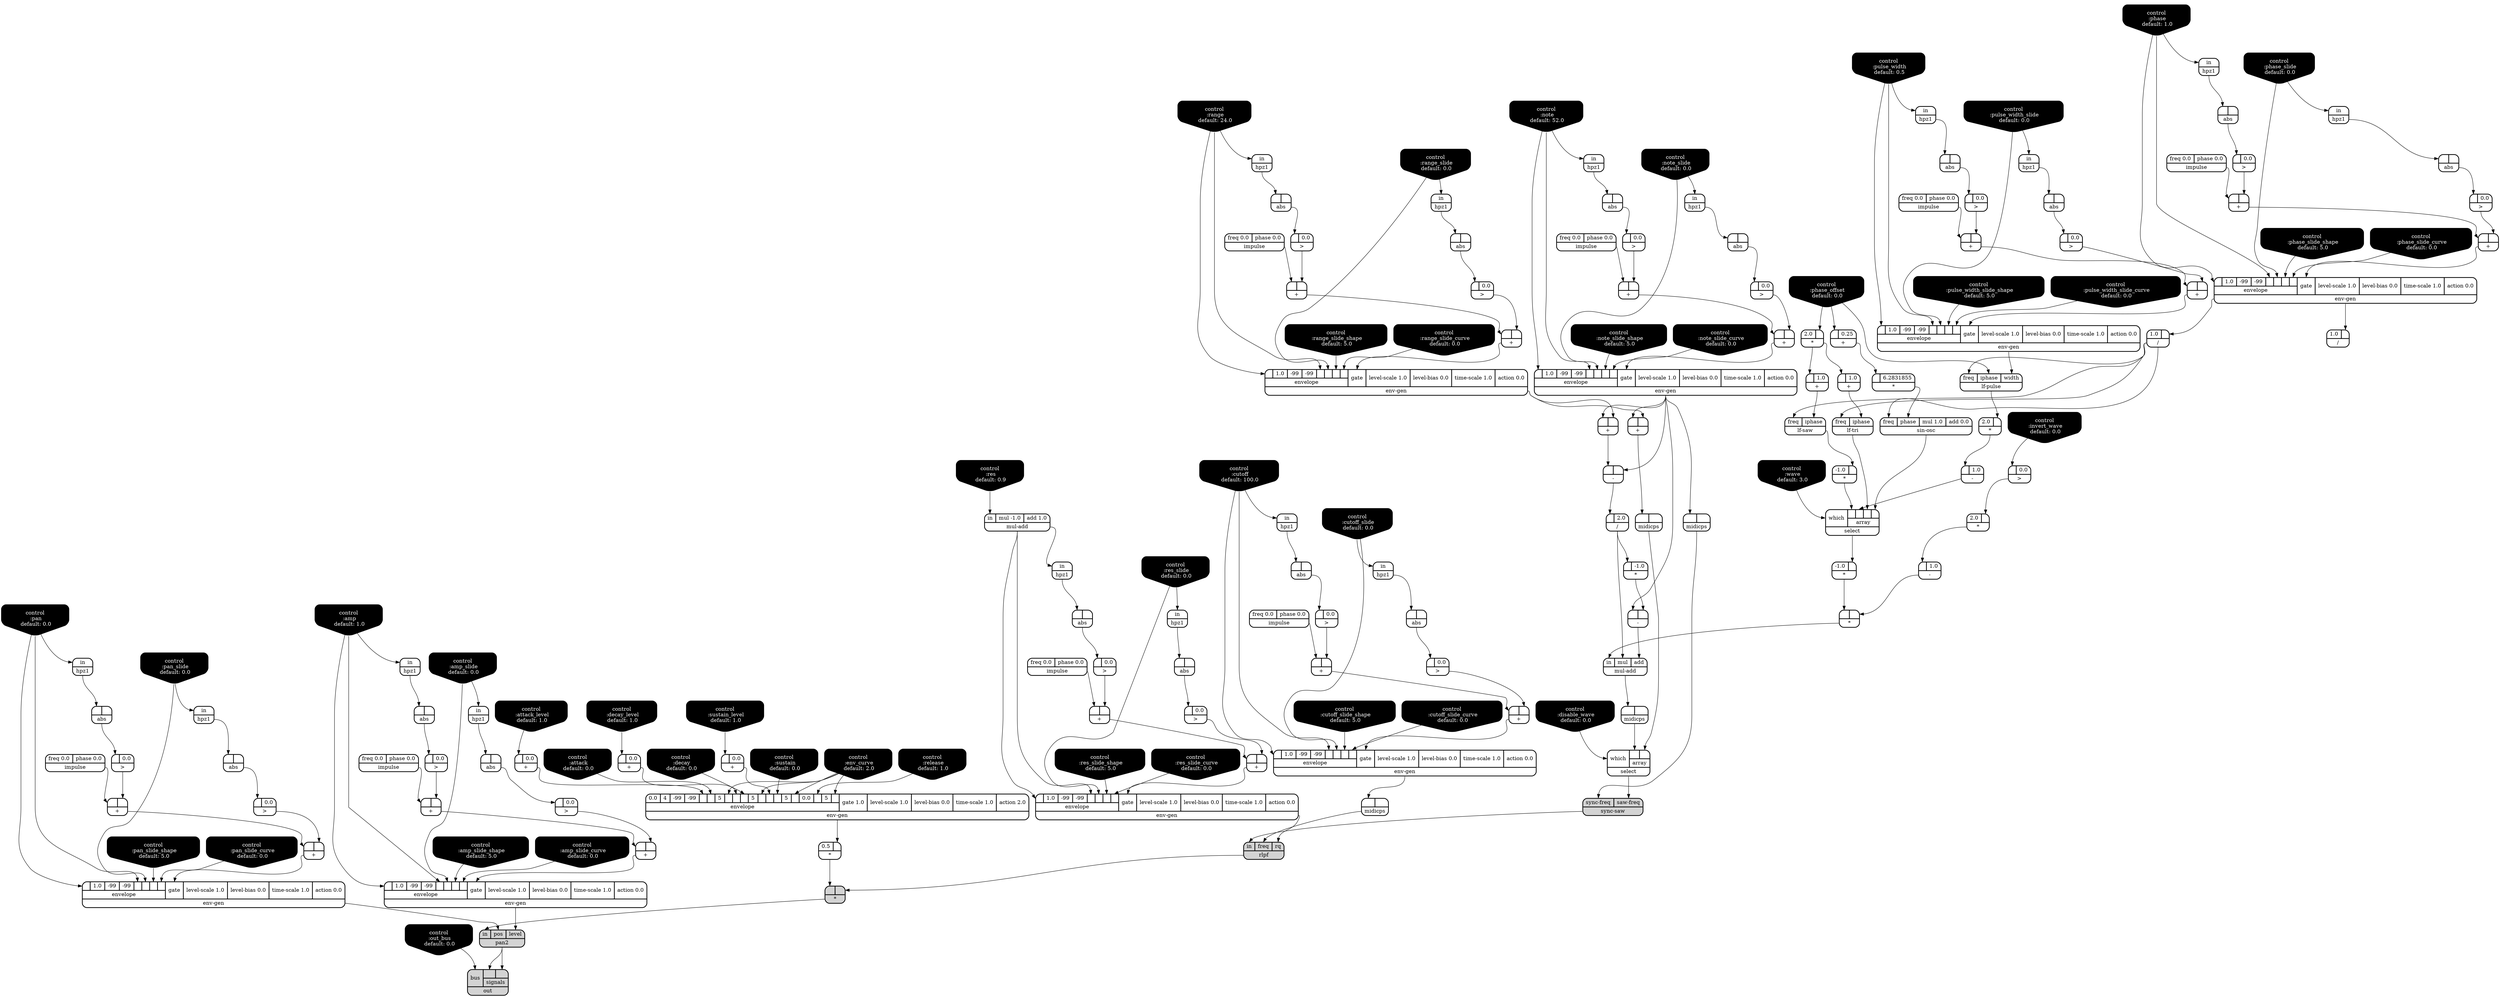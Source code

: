 digraph synthdef {
68 [label = "{{ <a> |<b> -1.0} |<__UG_NAME__>* }" style="bold, rounded" shape=record rankdir=LR];
76 [label = "{{ <a> 0.5|<b> } |<__UG_NAME__>* }" style="bold, rounded" shape=record rankdir=LR];
88 [label = "{{ <a> 2.0|<b> } |<__UG_NAME__>* }" style="bold, rounded" shape=record rankdir=LR];
91 [label = "{{ <a> -1.0|<b> } |<__UG_NAME__>* }" style="bold, rounded" shape=record rankdir=LR];
103 [label = "{{ <a> 2.0|<b> } |<__UG_NAME__>* }" style="bold, rounded" shape=record rankdir=LR];
108 [label = "{{ <a> |<b> 6.2831855} |<__UG_NAME__>* }" style="bold, rounded" shape=record rankdir=LR];
111 [label = "{{ <a> -1.0|<b> } |<__UG_NAME__>* }" style="bold, rounded" shape=record rankdir=LR];
113 [label = "{{ <a> 2.0|<b> } |<__UG_NAME__>* }" style="bold, rounded" shape=record rankdir=LR];
115 [label = "{{ <a> |<b> } |<__UG_NAME__>* }" style="bold, rounded" shape=record rankdir=LR];
145 [label = "{{ <a> |<b> } |<__UG_NAME__>* }" style="filled, bold, rounded"  shape=record rankdir=LR];
49 [label = "{{ <a> |<b> } |<__UG_NAME__>+ }" style="bold, rounded" shape=record rankdir=LR];
53 [label = "{{ <a> |<b> } |<__UG_NAME__>+ }" style="bold, rounded" shape=record rankdir=LR];
59 [label = "{{ <a> |<b> } |<__UG_NAME__>+ }" style="bold, rounded" shape=record rankdir=LR];
63 [label = "{{ <a> |<b> } |<__UG_NAME__>+ }" style="bold, rounded" shape=record rankdir=LR];
65 [label = "{{ <a> |<b> } |<__UG_NAME__>+ }" style="bold, rounded" shape=record rankdir=LR];
72 [label = "{{ <a> |<b> 0.0} |<__UG_NAME__>+ }" style="bold, rounded" shape=record rankdir=LR];
73 [label = "{{ <a> |<b> 0.0} |<__UG_NAME__>+ }" style="bold, rounded" shape=record rankdir=LR];
74 [label = "{{ <a> |<b> 0.0} |<__UG_NAME__>+ }" style="bold, rounded" shape=record rankdir=LR];
81 [label = "{{ <a> |<b> } |<__UG_NAME__>+ }" style="bold, rounded" shape=record rankdir=LR];
85 [label = "{{ <a> |<b> } |<__UG_NAME__>+ }" style="bold, rounded" shape=record rankdir=LR];
89 [label = "{{ <a> |<b> 1.0} |<__UG_NAME__>+ }" style="bold, rounded" shape=record rankdir=LR];
96 [label = "{{ <a> |<b> } |<__UG_NAME__>+ }" style="bold, rounded" shape=record rankdir=LR];
100 [label = "{{ <a> |<b> } |<__UG_NAME__>+ }" style="bold, rounded" shape=record rankdir=LR];
105 [label = "{{ <a> |<b> 1.0} |<__UG_NAME__>+ }" style="bold, rounded" shape=record rankdir=LR];
107 [label = "{{ <a> |<b> 0.25} |<__UG_NAME__>+ }" style="bold, rounded" shape=record rankdir=LR];
119 [label = "{{ <a> |<b> } |<__UG_NAME__>+ }" style="bold, rounded" shape=record rankdir=LR];
126 [label = "{{ <a> |<b> } |<__UG_NAME__>+ }" style="bold, rounded" shape=record rankdir=LR];
130 [label = "{{ <a> |<b> } |<__UG_NAME__>+ }" style="bold, rounded" shape=record rankdir=LR];
138 [label = "{{ <a> |<b> } |<__UG_NAME__>+ }" style="bold, rounded" shape=record rankdir=LR];
142 [label = "{{ <a> |<b> } |<__UG_NAME__>+ }" style="bold, rounded" shape=record rankdir=LR];
150 [label = "{{ <a> |<b> } |<__UG_NAME__>+ }" style="bold, rounded" shape=record rankdir=LR];
154 [label = "{{ <a> |<b> } |<__UG_NAME__>+ }" style="bold, rounded" shape=record rankdir=LR];
159 [label = "{{ <a> |<b> } |<__UG_NAME__>+ }" style="bold, rounded" shape=record rankdir=LR];
163 [label = "{{ <a> |<b> } |<__UG_NAME__>+ }" style="bold, rounded" shape=record rankdir=LR];
66 [label = "{{ <a> |<b> } |<__UG_NAME__>- }" style="bold, rounded" shape=record rankdir=LR];
104 [label = "{{ <a> |<b> 1.0} |<__UG_NAME__>- }" style="bold, rounded" shape=record rankdir=LR];
114 [label = "{{ <a> |<b> 1.0} |<__UG_NAME__>- }" style="bold, rounded" shape=record rankdir=LR];
116 [label = "{{ <a> |<b> } |<__UG_NAME__>- }" style="bold, rounded" shape=record rankdir=LR];
67 [label = "{{ <a> |<b> 2.0} |<__UG_NAME__>/ }" style="bold, rounded" shape=record rankdir=LR];
87 [label = "{{ <a> 1.0|<b> } |<__UG_NAME__>/ }" style="bold, rounded" shape=record rankdir=LR];
167 [label = "{{ <a> 1.0|<b> } |<__UG_NAME__>/ }" style="bold, rounded" shape=record rankdir=LR];
48 [label = "{{ <a> |<b> 0.0} |<__UG_NAME__>\> }" style="bold, rounded" shape=record rankdir=LR];
52 [label = "{{ <a> |<b> 0.0} |<__UG_NAME__>\> }" style="bold, rounded" shape=record rankdir=LR];
58 [label = "{{ <a> |<b> 0.0} |<__UG_NAME__>\> }" style="bold, rounded" shape=record rankdir=LR];
62 [label = "{{ <a> |<b> 0.0} |<__UG_NAME__>\> }" style="bold, rounded" shape=record rankdir=LR];
80 [label = "{{ <a> |<b> 0.0} |<__UG_NAME__>\> }" style="bold, rounded" shape=record rankdir=LR];
84 [label = "{{ <a> |<b> 0.0} |<__UG_NAME__>\> }" style="bold, rounded" shape=record rankdir=LR];
95 [label = "{{ <a> |<b> 0.0} |<__UG_NAME__>\> }" style="bold, rounded" shape=record rankdir=LR];
99 [label = "{{ <a> |<b> 0.0} |<__UG_NAME__>\> }" style="bold, rounded" shape=record rankdir=LR];
112 [label = "{{ <a> |<b> 0.0} |<__UG_NAME__>\> }" style="bold, rounded" shape=record rankdir=LR];
125 [label = "{{ <a> |<b> 0.0} |<__UG_NAME__>\> }" style="bold, rounded" shape=record rankdir=LR];
129 [label = "{{ <a> |<b> 0.0} |<__UG_NAME__>\> }" style="bold, rounded" shape=record rankdir=LR];
137 [label = "{{ <a> |<b> 0.0} |<__UG_NAME__>\> }" style="bold, rounded" shape=record rankdir=LR];
141 [label = "{{ <a> |<b> 0.0} |<__UG_NAME__>\> }" style="bold, rounded" shape=record rankdir=LR];
149 [label = "{{ <a> |<b> 0.0} |<__UG_NAME__>\> }" style="bold, rounded" shape=record rankdir=LR];
153 [label = "{{ <a> |<b> 0.0} |<__UG_NAME__>\> }" style="bold, rounded" shape=record rankdir=LR];
158 [label = "{{ <a> |<b> 0.0} |<__UG_NAME__>\> }" style="bold, rounded" shape=record rankdir=LR];
162 [label = "{{ <a> |<b> 0.0} |<__UG_NAME__>\> }" style="bold, rounded" shape=record rankdir=LR];
47 [label = "{{ <a> |<b> } |<__UG_NAME__>abs }" style="bold, rounded" shape=record rankdir=LR];
51 [label = "{{ <a> |<b> } |<__UG_NAME__>abs }" style="bold, rounded" shape=record rankdir=LR];
57 [label = "{{ <a> |<b> } |<__UG_NAME__>abs }" style="bold, rounded" shape=record rankdir=LR];
61 [label = "{{ <a> |<b> } |<__UG_NAME__>abs }" style="bold, rounded" shape=record rankdir=LR];
79 [label = "{{ <a> |<b> } |<__UG_NAME__>abs }" style="bold, rounded" shape=record rankdir=LR];
83 [label = "{{ <a> |<b> } |<__UG_NAME__>abs }" style="bold, rounded" shape=record rankdir=LR];
94 [label = "{{ <a> |<b> } |<__UG_NAME__>abs }" style="bold, rounded" shape=record rankdir=LR];
98 [label = "{{ <a> |<b> } |<__UG_NAME__>abs }" style="bold, rounded" shape=record rankdir=LR];
124 [label = "{{ <a> |<b> } |<__UG_NAME__>abs }" style="bold, rounded" shape=record rankdir=LR];
128 [label = "{{ <a> |<b> } |<__UG_NAME__>abs }" style="bold, rounded" shape=record rankdir=LR];
136 [label = "{{ <a> |<b> } |<__UG_NAME__>abs }" style="bold, rounded" shape=record rankdir=LR];
140 [label = "{{ <a> |<b> } |<__UG_NAME__>abs }" style="bold, rounded" shape=record rankdir=LR];
148 [label = "{{ <a> |<b> } |<__UG_NAME__>abs }" style="bold, rounded" shape=record rankdir=LR];
152 [label = "{{ <a> |<b> } |<__UG_NAME__>abs }" style="bold, rounded" shape=record rankdir=LR];
157 [label = "{{ <a> |<b> } |<__UG_NAME__>abs }" style="bold, rounded" shape=record rankdir=LR];
161 [label = "{{ <a> |<b> } |<__UG_NAME__>abs }" style="bold, rounded" shape=record rankdir=LR];
0 [label = "control
 :note
 default: 52.0" shape=invhouse style="rounded, filled, bold" fillcolor=black fontcolor=white ]; 
1 [label = "control
 :note_slide
 default: 0.0" shape=invhouse style="rounded, filled, bold" fillcolor=black fontcolor=white ]; 
2 [label = "control
 :note_slide_shape
 default: 5.0" shape=invhouse style="rounded, filled, bold" fillcolor=black fontcolor=white ]; 
3 [label = "control
 :note_slide_curve
 default: 0.0" shape=invhouse style="rounded, filled, bold" fillcolor=black fontcolor=white ]; 
4 [label = "control
 :amp
 default: 1.0" shape=invhouse style="rounded, filled, bold" fillcolor=black fontcolor=white ]; 
5 [label = "control
 :amp_slide
 default: 0.0" shape=invhouse style="rounded, filled, bold" fillcolor=black fontcolor=white ]; 
6 [label = "control
 :amp_slide_shape
 default: 5.0" shape=invhouse style="rounded, filled, bold" fillcolor=black fontcolor=white ]; 
7 [label = "control
 :amp_slide_curve
 default: 0.0" shape=invhouse style="rounded, filled, bold" fillcolor=black fontcolor=white ]; 
8 [label = "control
 :pan
 default: 0.0" shape=invhouse style="rounded, filled, bold" fillcolor=black fontcolor=white ]; 
9 [label = "control
 :pan_slide
 default: 0.0" shape=invhouse style="rounded, filled, bold" fillcolor=black fontcolor=white ]; 
10 [label = "control
 :pan_slide_shape
 default: 5.0" shape=invhouse style="rounded, filled, bold" fillcolor=black fontcolor=white ]; 
11 [label = "control
 :pan_slide_curve
 default: 0.0" shape=invhouse style="rounded, filled, bold" fillcolor=black fontcolor=white ]; 
12 [label = "control
 :attack
 default: 0.0" shape=invhouse style="rounded, filled, bold" fillcolor=black fontcolor=white ]; 
13 [label = "control
 :decay
 default: 0.0" shape=invhouse style="rounded, filled, bold" fillcolor=black fontcolor=white ]; 
14 [label = "control
 :sustain
 default: 0.0" shape=invhouse style="rounded, filled, bold" fillcolor=black fontcolor=white ]; 
15 [label = "control
 :release
 default: 1.0" shape=invhouse style="rounded, filled, bold" fillcolor=black fontcolor=white ]; 
16 [label = "control
 :attack_level
 default: 1.0" shape=invhouse style="rounded, filled, bold" fillcolor=black fontcolor=white ]; 
17 [label = "control
 :decay_level
 default: 1.0" shape=invhouse style="rounded, filled, bold" fillcolor=black fontcolor=white ]; 
18 [label = "control
 :sustain_level
 default: 1.0" shape=invhouse style="rounded, filled, bold" fillcolor=black fontcolor=white ]; 
19 [label = "control
 :env_curve
 default: 2.0" shape=invhouse style="rounded, filled, bold" fillcolor=black fontcolor=white ]; 
20 [label = "control
 :cutoff
 default: 100.0" shape=invhouse style="rounded, filled, bold" fillcolor=black fontcolor=white ]; 
21 [label = "control
 :cutoff_slide
 default: 0.0" shape=invhouse style="rounded, filled, bold" fillcolor=black fontcolor=white ]; 
22 [label = "control
 :cutoff_slide_shape
 default: 5.0" shape=invhouse style="rounded, filled, bold" fillcolor=black fontcolor=white ]; 
23 [label = "control
 :cutoff_slide_curve
 default: 0.0" shape=invhouse style="rounded, filled, bold" fillcolor=black fontcolor=white ]; 
24 [label = "control
 :res
 default: 0.9" shape=invhouse style="rounded, filled, bold" fillcolor=black fontcolor=white ]; 
25 [label = "control
 :res_slide
 default: 0.0" shape=invhouse style="rounded, filled, bold" fillcolor=black fontcolor=white ]; 
26 [label = "control
 :res_slide_shape
 default: 5.0" shape=invhouse style="rounded, filled, bold" fillcolor=black fontcolor=white ]; 
27 [label = "control
 :res_slide_curve
 default: 0.0" shape=invhouse style="rounded, filled, bold" fillcolor=black fontcolor=white ]; 
28 [label = "control
 :phase
 default: 1.0" shape=invhouse style="rounded, filled, bold" fillcolor=black fontcolor=white ]; 
29 [label = "control
 :phase_slide
 default: 0.0" shape=invhouse style="rounded, filled, bold" fillcolor=black fontcolor=white ]; 
30 [label = "control
 :phase_slide_shape
 default: 5.0" shape=invhouse style="rounded, filled, bold" fillcolor=black fontcolor=white ]; 
31 [label = "control
 :phase_slide_curve
 default: 0.0" shape=invhouse style="rounded, filled, bold" fillcolor=black fontcolor=white ]; 
32 [label = "control
 :phase_offset
 default: 0.0" shape=invhouse style="rounded, filled, bold" fillcolor=black fontcolor=white ]; 
33 [label = "control
 :wave
 default: 3.0" shape=invhouse style="rounded, filled, bold" fillcolor=black fontcolor=white ]; 
34 [label = "control
 :disable_wave
 default: 0.0" shape=invhouse style="rounded, filled, bold" fillcolor=black fontcolor=white ]; 
35 [label = "control
 :invert_wave
 default: 0.0" shape=invhouse style="rounded, filled, bold" fillcolor=black fontcolor=white ]; 
36 [label = "control
 :pulse_width
 default: 0.5" shape=invhouse style="rounded, filled, bold" fillcolor=black fontcolor=white ]; 
37 [label = "control
 :pulse_width_slide
 default: 0.0" shape=invhouse style="rounded, filled, bold" fillcolor=black fontcolor=white ]; 
38 [label = "control
 :pulse_width_slide_shape
 default: 5.0" shape=invhouse style="rounded, filled, bold" fillcolor=black fontcolor=white ]; 
39 [label = "control
 :pulse_width_slide_curve
 default: 0.0" shape=invhouse style="rounded, filled, bold" fillcolor=black fontcolor=white ]; 
40 [label = "control
 :range
 default: 24.0" shape=invhouse style="rounded, filled, bold" fillcolor=black fontcolor=white ]; 
41 [label = "control
 :range_slide
 default: 0.0" shape=invhouse style="rounded, filled, bold" fillcolor=black fontcolor=white ]; 
42 [label = "control
 :range_slide_shape
 default: 5.0" shape=invhouse style="rounded, filled, bold" fillcolor=black fontcolor=white ]; 
43 [label = "control
 :range_slide_curve
 default: 0.0" shape=invhouse style="rounded, filled, bold" fillcolor=black fontcolor=white ]; 
44 [label = "control
 :out_bus
 default: 0.0" shape=invhouse style="rounded, filled, bold" fillcolor=black fontcolor=white ]; 
54 [label = "{{ {{<envelope___control___0>|1.0|-99|-99|<envelope___control___4>|<envelope___control___5>|<envelope___control___6>|<envelope___control___7>}|envelope}|<gate> gate|<level____scale> level-scale 1.0|<level____bias> level-bias 0.0|<time____scale> time-scale 1.0|<action> action 0.0} |<__UG_NAME__>env-gen }" style="bold, rounded" shape=record rankdir=LR];
64 [label = "{{ {{<envelope___control___0>|1.0|-99|-99|<envelope___control___4>|<envelope___control___5>|<envelope___control___6>|<envelope___control___7>}|envelope}|<gate> gate|<level____scale> level-scale 1.0|<level____bias> level-bias 0.0|<time____scale> time-scale 1.0|<action> action 0.0} |<__UG_NAME__>env-gen }" style="bold, rounded" shape=record rankdir=LR];
75 [label = "{{ {{0.0|4|-99|-99|<envelope___binary____op____u____gen___4>|<envelope___control___5>|5|<envelope___control___7>|<envelope___binary____op____u____gen___8>|<envelope___control___9>|5|<envelope___control___11>|<envelope___binary____op____u____gen___12>|<envelope___control___13>|5|<envelope___control___15>|0.0|<envelope___control___17>|5|<envelope___control___19>}|envelope}|<gate> gate 1.0|<level____scale> level-scale 1.0|<level____bias> level-bias 0.0|<time____scale> time-scale 1.0|<action> action 2.0} |<__UG_NAME__>env-gen }" style="bold, rounded" shape=record rankdir=LR];
86 [label = "{{ {{<envelope___control___0>|1.0|-99|-99|<envelope___control___4>|<envelope___control___5>|<envelope___control___6>|<envelope___control___7>}|envelope}|<gate> gate|<level____scale> level-scale 1.0|<level____bias> level-bias 0.0|<time____scale> time-scale 1.0|<action> action 0.0} |<__UG_NAME__>env-gen }" style="bold, rounded" shape=record rankdir=LR];
101 [label = "{{ {{<envelope___control___0>|1.0|-99|-99|<envelope___control___4>|<envelope___control___5>|<envelope___control___6>|<envelope___control___7>}|envelope}|<gate> gate|<level____scale> level-scale 1.0|<level____bias> level-bias 0.0|<time____scale> time-scale 1.0|<action> action 0.0} |<__UG_NAME__>env-gen }" style="bold, rounded" shape=record rankdir=LR];
131 [label = "{{ {{<envelope___control___0>|1.0|-99|-99|<envelope___control___4>|<envelope___control___5>|<envelope___control___6>|<envelope___control___7>}|envelope}|<gate> gate|<level____scale> level-scale 1.0|<level____bias> level-bias 0.0|<time____scale> time-scale 1.0|<action> action 0.0} |<__UG_NAME__>env-gen }" style="bold, rounded" shape=record rankdir=LR];
143 [label = "{{ {{<envelope___mul____add___0>|1.0|-99|-99|<envelope___mul____add___4>|<envelope___control___5>|<envelope___control___6>|<envelope___control___7>}|envelope}|<gate> gate|<level____scale> level-scale 1.0|<level____bias> level-bias 0.0|<time____scale> time-scale 1.0|<action> action 0.0} |<__UG_NAME__>env-gen }" style="bold, rounded" shape=record rankdir=LR];
155 [label = "{{ {{<envelope___control___0>|1.0|-99|-99|<envelope___control___4>|<envelope___control___5>|<envelope___control___6>|<envelope___control___7>}|envelope}|<gate> gate|<level____scale> level-scale 1.0|<level____bias> level-bias 0.0|<time____scale> time-scale 1.0|<action> action 0.0} |<__UG_NAME__>env-gen }" style="bold, rounded" shape=record rankdir=LR];
164 [label = "{{ {{<envelope___control___0>|1.0|-99|-99|<envelope___control___4>|<envelope___control___5>|<envelope___control___6>|<envelope___control___7>}|envelope}|<gate> gate|<level____scale> level-scale 1.0|<level____bias> level-bias 0.0|<time____scale> time-scale 1.0|<action> action 0.0} |<__UG_NAME__>env-gen }" style="bold, rounded" shape=record rankdir=LR];
46 [label = "{{ <in> in} |<__UG_NAME__>hpz1 }" style="bold, rounded" shape=record rankdir=LR];
50 [label = "{{ <in> in} |<__UG_NAME__>hpz1 }" style="bold, rounded" shape=record rankdir=LR];
56 [label = "{{ <in> in} |<__UG_NAME__>hpz1 }" style="bold, rounded" shape=record rankdir=LR];
60 [label = "{{ <in> in} |<__UG_NAME__>hpz1 }" style="bold, rounded" shape=record rankdir=LR];
69 [label = "{{ <in> in} |<__UG_NAME__>hpz1 }" style="bold, rounded" shape=record rankdir=LR];
70 [label = "{{ <in> in} |<__UG_NAME__>hpz1 }" style="bold, rounded" shape=record rankdir=LR];
71 [label = "{{ <in> in} |<__UG_NAME__>hpz1 }" style="bold, rounded" shape=record rankdir=LR];
82 [label = "{{ <in> in} |<__UG_NAME__>hpz1 }" style="bold, rounded" shape=record rankdir=LR];
93 [label = "{{ <in> in} |<__UG_NAME__>hpz1 }" style="bold, rounded" shape=record rankdir=LR];
97 [label = "{{ <in> in} |<__UG_NAME__>hpz1 }" style="bold, rounded" shape=record rankdir=LR];
127 [label = "{{ <in> in} |<__UG_NAME__>hpz1 }" style="bold, rounded" shape=record rankdir=LR];
135 [label = "{{ <in> in} |<__UG_NAME__>hpz1 }" style="bold, rounded" shape=record rankdir=LR];
139 [label = "{{ <in> in} |<__UG_NAME__>hpz1 }" style="bold, rounded" shape=record rankdir=LR];
147 [label = "{{ <in> in} |<__UG_NAME__>hpz1 }" style="bold, rounded" shape=record rankdir=LR];
151 [label = "{{ <in> in} |<__UG_NAME__>hpz1 }" style="bold, rounded" shape=record rankdir=LR];
160 [label = "{{ <in> in} |<__UG_NAME__>hpz1 }" style="bold, rounded" shape=record rankdir=LR];
45 [label = "{{ <freq> freq 0.0|<phase> phase 0.0} |<__UG_NAME__>impulse }" style="bold, rounded" shape=record rankdir=LR];
55 [label = "{{ <freq> freq 0.0|<phase> phase 0.0} |<__UG_NAME__>impulse }" style="bold, rounded" shape=record rankdir=LR];
78 [label = "{{ <freq> freq 0.0|<phase> phase 0.0} |<__UG_NAME__>impulse }" style="bold, rounded" shape=record rankdir=LR];
92 [label = "{{ <freq> freq 0.0|<phase> phase 0.0} |<__UG_NAME__>impulse }" style="bold, rounded" shape=record rankdir=LR];
123 [label = "{{ <freq> freq 0.0|<phase> phase 0.0} |<__UG_NAME__>impulse }" style="bold, rounded" shape=record rankdir=LR];
133 [label = "{{ <freq> freq 0.0|<phase> phase 0.0} |<__UG_NAME__>impulse }" style="bold, rounded" shape=record rankdir=LR];
146 [label = "{{ <freq> freq 0.0|<phase> phase 0.0} |<__UG_NAME__>impulse }" style="bold, rounded" shape=record rankdir=LR];
156 [label = "{{ <freq> freq 0.0|<phase> phase 0.0} |<__UG_NAME__>impulse }" style="bold, rounded" shape=record rankdir=LR];
102 [label = "{{ <freq> freq|<iphase> iphase|<width> width} |<__UG_NAME__>lf-pulse }" style="bold, rounded" shape=record rankdir=LR];
90 [label = "{{ <freq> freq|<iphase> iphase} |<__UG_NAME__>lf-saw }" style="bold, rounded" shape=record rankdir=LR];
106 [label = "{{ <freq> freq|<iphase> iphase} |<__UG_NAME__>lf-tri }" style="bold, rounded" shape=record rankdir=LR];
77 [label = "{{ <a> |<b> } |<__UG_NAME__>midicps }" style="bold, rounded" shape=record rankdir=LR];
118 [label = "{{ <a> |<b> } |<__UG_NAME__>midicps }" style="bold, rounded" shape=record rankdir=LR];
120 [label = "{{ <a> |<b> } |<__UG_NAME__>midicps }" style="bold, rounded" shape=record rankdir=LR];
132 [label = "{{ <a> |<b> } |<__UG_NAME__>midicps }" style="bold, rounded" shape=record rankdir=LR];
117 [label = "{{ <in> in|<mul> mul|<add> add} |<__UG_NAME__>mul-add }" style="bold, rounded" shape=record rankdir=LR];
134 [label = "{{ <in> in|<mul> mul -1.0|<add> add 1.0} |<__UG_NAME__>mul-add }" style="bold, rounded" shape=record rankdir=LR];
166 [label = "{{ <bus> bus|{{<signals___pan2___0>|<signals___pan2___1>}|signals}} |<__UG_NAME__>out }" style="filled, bold, rounded"  shape=record rankdir=LR];
165 [label = "{{ <in> in|<pos> pos|<level> level} |<__UG_NAME__>pan2 }" style="filled, bold, rounded"  shape=record rankdir=LR];
144 [label = "{{ <in> in|<freq> freq|<rq> rq} |<__UG_NAME__>rlpf }" style="filled, bold, rounded"  shape=record rankdir=LR];
110 [label = "{{ <which> which|{{<array___binary____op____u____gen___0>|<array___binary____op____u____gen___1>|<array___lf____tri___2>|<array___sin____osc___3>}|array}} |<__UG_NAME__>select }" style="bold, rounded" shape=record rankdir=LR];
121 [label = "{{ <which> which|{{<array___unary____op____u____gen___0>|<array___unary____op____u____gen___1>}|array}} |<__UG_NAME__>select }" style="bold, rounded" shape=record rankdir=LR];
109 [label = "{{ <freq> freq|<phase> phase|<mul> mul 1.0|<add> add 0.0} |<__UG_NAME__>sin-osc }" style="bold, rounded" shape=record rankdir=LR];
122 [label = "{{ <sync____freq> sync-freq|<saw____freq> saw-freq} |<__UG_NAME__>sync-saw }" style="filled, bold, rounded"  shape=record rankdir=LR];

67:__UG_NAME__ -> 68:a ;
75:__UG_NAME__ -> 76:b ;
32:__UG_NAME__ -> 88:b ;
90:__UG_NAME__ -> 91:b ;
102:__UG_NAME__ -> 103:b ;
107:__UG_NAME__ -> 108:a ;
110:__UG_NAME__ -> 111:b ;
112:__UG_NAME__ -> 113:b ;
114:__UG_NAME__ -> 115:b ;
111:__UG_NAME__ -> 115:a ;
144:__UG_NAME__ -> 145:b ;
76:__UG_NAME__ -> 145:a ;
48:__UG_NAME__ -> 49:b ;
45:__UG_NAME__ -> 49:a ;
52:__UG_NAME__ -> 53:b ;
49:__UG_NAME__ -> 53:a ;
58:__UG_NAME__ -> 59:b ;
55:__UG_NAME__ -> 59:a ;
62:__UG_NAME__ -> 63:b ;
59:__UG_NAME__ -> 63:a ;
64:__UG_NAME__ -> 65:b ;
54:__UG_NAME__ -> 65:a ;
16:__UG_NAME__ -> 72:a ;
17:__UG_NAME__ -> 73:a ;
18:__UG_NAME__ -> 74:a ;
80:__UG_NAME__ -> 81:b ;
78:__UG_NAME__ -> 81:a ;
84:__UG_NAME__ -> 85:b ;
81:__UG_NAME__ -> 85:a ;
88:__UG_NAME__ -> 89:a ;
95:__UG_NAME__ -> 96:b ;
92:__UG_NAME__ -> 96:a ;
99:__UG_NAME__ -> 100:b ;
96:__UG_NAME__ -> 100:a ;
88:__UG_NAME__ -> 105:a ;
32:__UG_NAME__ -> 107:a ;
64:__UG_NAME__ -> 119:b ;
54:__UG_NAME__ -> 119:a ;
125:__UG_NAME__ -> 126:b ;
123:__UG_NAME__ -> 126:a ;
129:__UG_NAME__ -> 130:b ;
126:__UG_NAME__ -> 130:a ;
137:__UG_NAME__ -> 138:b ;
133:__UG_NAME__ -> 138:a ;
141:__UG_NAME__ -> 142:b ;
138:__UG_NAME__ -> 142:a ;
149:__UG_NAME__ -> 150:b ;
146:__UG_NAME__ -> 150:a ;
153:__UG_NAME__ -> 154:b ;
150:__UG_NAME__ -> 154:a ;
158:__UG_NAME__ -> 159:b ;
156:__UG_NAME__ -> 159:a ;
162:__UG_NAME__ -> 163:b ;
159:__UG_NAME__ -> 163:a ;
54:__UG_NAME__ -> 66:b ;
65:__UG_NAME__ -> 66:a ;
103:__UG_NAME__ -> 104:a ;
113:__UG_NAME__ -> 114:a ;
68:__UG_NAME__ -> 116:b ;
54:__UG_NAME__ -> 116:a ;
66:__UG_NAME__ -> 67:a ;
86:__UG_NAME__ -> 87:b ;
86:__UG_NAME__ -> 167:b ;
47:__UG_NAME__ -> 48:a ;
51:__UG_NAME__ -> 52:a ;
57:__UG_NAME__ -> 58:a ;
61:__UG_NAME__ -> 62:a ;
79:__UG_NAME__ -> 80:a ;
83:__UG_NAME__ -> 84:a ;
94:__UG_NAME__ -> 95:a ;
98:__UG_NAME__ -> 99:a ;
35:__UG_NAME__ -> 112:a ;
124:__UG_NAME__ -> 125:a ;
128:__UG_NAME__ -> 129:a ;
136:__UG_NAME__ -> 137:a ;
140:__UG_NAME__ -> 141:a ;
148:__UG_NAME__ -> 149:a ;
152:__UG_NAME__ -> 153:a ;
157:__UG_NAME__ -> 158:a ;
161:__UG_NAME__ -> 162:a ;
46:__UG_NAME__ -> 47:a ;
50:__UG_NAME__ -> 51:a ;
56:__UG_NAME__ -> 57:a ;
60:__UG_NAME__ -> 61:a ;
71:__UG_NAME__ -> 79:a ;
82:__UG_NAME__ -> 83:a ;
93:__UG_NAME__ -> 94:a ;
97:__UG_NAME__ -> 98:a ;
70:__UG_NAME__ -> 124:a ;
127:__UG_NAME__ -> 128:a ;
135:__UG_NAME__ -> 136:a ;
139:__UG_NAME__ -> 140:a ;
147:__UG_NAME__ -> 148:a ;
151:__UG_NAME__ -> 152:a ;
69:__UG_NAME__ -> 157:a ;
160:__UG_NAME__ -> 161:a ;
53:__UG_NAME__ -> 54:gate ;
0:__UG_NAME__ -> 54:envelope___control___0 ;
0:__UG_NAME__ -> 54:envelope___control___4 ;
1:__UG_NAME__ -> 54:envelope___control___5 ;
2:__UG_NAME__ -> 54:envelope___control___6 ;
3:__UG_NAME__ -> 54:envelope___control___7 ;
63:__UG_NAME__ -> 64:gate ;
40:__UG_NAME__ -> 64:envelope___control___0 ;
40:__UG_NAME__ -> 64:envelope___control___4 ;
41:__UG_NAME__ -> 64:envelope___control___5 ;
42:__UG_NAME__ -> 64:envelope___control___6 ;
43:__UG_NAME__ -> 64:envelope___control___7 ;
72:__UG_NAME__ -> 75:envelope___binary____op____u____gen___4 ;
12:__UG_NAME__ -> 75:envelope___control___5 ;
19:__UG_NAME__ -> 75:envelope___control___7 ;
73:__UG_NAME__ -> 75:envelope___binary____op____u____gen___8 ;
13:__UG_NAME__ -> 75:envelope___control___9 ;
19:__UG_NAME__ -> 75:envelope___control___11 ;
74:__UG_NAME__ -> 75:envelope___binary____op____u____gen___12 ;
14:__UG_NAME__ -> 75:envelope___control___13 ;
19:__UG_NAME__ -> 75:envelope___control___15 ;
15:__UG_NAME__ -> 75:envelope___control___17 ;
19:__UG_NAME__ -> 75:envelope___control___19 ;
85:__UG_NAME__ -> 86:gate ;
28:__UG_NAME__ -> 86:envelope___control___0 ;
28:__UG_NAME__ -> 86:envelope___control___4 ;
29:__UG_NAME__ -> 86:envelope___control___5 ;
30:__UG_NAME__ -> 86:envelope___control___6 ;
31:__UG_NAME__ -> 86:envelope___control___7 ;
100:__UG_NAME__ -> 101:gate ;
36:__UG_NAME__ -> 101:envelope___control___0 ;
36:__UG_NAME__ -> 101:envelope___control___4 ;
37:__UG_NAME__ -> 101:envelope___control___5 ;
38:__UG_NAME__ -> 101:envelope___control___6 ;
39:__UG_NAME__ -> 101:envelope___control___7 ;
130:__UG_NAME__ -> 131:gate ;
20:__UG_NAME__ -> 131:envelope___control___0 ;
20:__UG_NAME__ -> 131:envelope___control___4 ;
21:__UG_NAME__ -> 131:envelope___control___5 ;
22:__UG_NAME__ -> 131:envelope___control___6 ;
23:__UG_NAME__ -> 131:envelope___control___7 ;
142:__UG_NAME__ -> 143:gate ;
134:__UG_NAME__ -> 143:envelope___mul____add___0 ;
134:__UG_NAME__ -> 143:envelope___mul____add___4 ;
25:__UG_NAME__ -> 143:envelope___control___5 ;
26:__UG_NAME__ -> 143:envelope___control___6 ;
27:__UG_NAME__ -> 143:envelope___control___7 ;
154:__UG_NAME__ -> 155:gate ;
8:__UG_NAME__ -> 155:envelope___control___0 ;
8:__UG_NAME__ -> 155:envelope___control___4 ;
9:__UG_NAME__ -> 155:envelope___control___5 ;
10:__UG_NAME__ -> 155:envelope___control___6 ;
11:__UG_NAME__ -> 155:envelope___control___7 ;
163:__UG_NAME__ -> 164:gate ;
4:__UG_NAME__ -> 164:envelope___control___0 ;
4:__UG_NAME__ -> 164:envelope___control___4 ;
5:__UG_NAME__ -> 164:envelope___control___5 ;
6:__UG_NAME__ -> 164:envelope___control___6 ;
7:__UG_NAME__ -> 164:envelope___control___7 ;
0:__UG_NAME__ -> 46:in ;
1:__UG_NAME__ -> 50:in ;
40:__UG_NAME__ -> 56:in ;
41:__UG_NAME__ -> 60:in ;
4:__UG_NAME__ -> 69:in ;
20:__UG_NAME__ -> 70:in ;
28:__UG_NAME__ -> 71:in ;
29:__UG_NAME__ -> 82:in ;
36:__UG_NAME__ -> 93:in ;
37:__UG_NAME__ -> 97:in ;
21:__UG_NAME__ -> 127:in ;
134:__UG_NAME__ -> 135:in ;
25:__UG_NAME__ -> 139:in ;
8:__UG_NAME__ -> 147:in ;
9:__UG_NAME__ -> 151:in ;
5:__UG_NAME__ -> 160:in ;
101:__UG_NAME__ -> 102:width ;
32:__UG_NAME__ -> 102:iphase ;
87:__UG_NAME__ -> 102:freq ;
89:__UG_NAME__ -> 90:iphase ;
87:__UG_NAME__ -> 90:freq ;
105:__UG_NAME__ -> 106:iphase ;
87:__UG_NAME__ -> 106:freq ;
54:__UG_NAME__ -> 77:a ;
117:__UG_NAME__ -> 118:a ;
119:__UG_NAME__ -> 120:a ;
131:__UG_NAME__ -> 132:a ;
116:__UG_NAME__ -> 117:add ;
67:__UG_NAME__ -> 117:mul ;
115:__UG_NAME__ -> 117:in ;
24:__UG_NAME__ -> 134:in ;
165:__UG_NAME__ -> 166:signals___pan2___0 ;
165:__UG_NAME__ -> 166:signals___pan2___1 ;
44:__UG_NAME__ -> 166:bus ;
164:__UG_NAME__ -> 165:level ;
155:__UG_NAME__ -> 165:pos ;
145:__UG_NAME__ -> 165:in ;
143:__UG_NAME__ -> 144:rq ;
132:__UG_NAME__ -> 144:freq ;
122:__UG_NAME__ -> 144:in ;
91:__UG_NAME__ -> 110:array___binary____op____u____gen___0 ;
104:__UG_NAME__ -> 110:array___binary____op____u____gen___1 ;
106:__UG_NAME__ -> 110:array___lf____tri___2 ;
109:__UG_NAME__ -> 110:array___sin____osc___3 ;
33:__UG_NAME__ -> 110:which ;
118:__UG_NAME__ -> 121:array___unary____op____u____gen___0 ;
120:__UG_NAME__ -> 121:array___unary____op____u____gen___1 ;
34:__UG_NAME__ -> 121:which ;
108:__UG_NAME__ -> 109:phase ;
87:__UG_NAME__ -> 109:freq ;
121:__UG_NAME__ -> 122:saw____freq ;
77:__UG_NAME__ -> 122:sync____freq ;

}